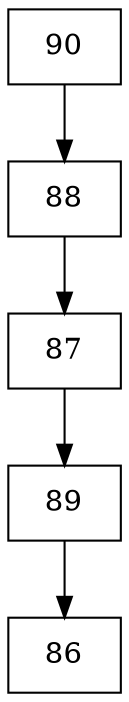 digraph G {
  node [shape=record];
  node0 [label="{90}"];
  node0 -> node1;
  node1 [label="{88}"];
  node1 -> node2;
  node2 [label="{87}"];
  node2 -> node3;
  node3 [label="{89}"];
  node3 -> node4;
  node4 [label="{86}"];
}
